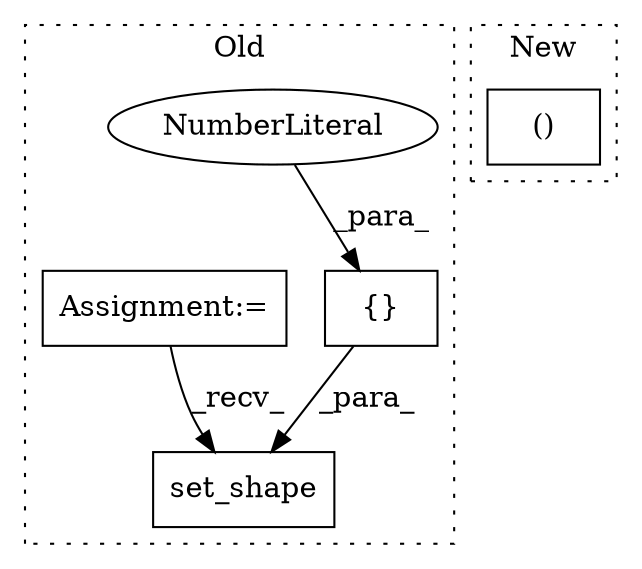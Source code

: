 digraph G {
subgraph cluster0 {
1 [label="set_shape" a="32" s="7252,7304" l="10,1" shape="box"];
3 [label="{}" a="4" s="7271,7303" l="1,1" shape="box"];
4 [label="NumberLiteral" a="34" s="7302" l="1" shape="ellipse"];
5 [label="Assignment:=" a="7" s="6996" l="1" shape="box"];
label = "Old";
style="dotted";
}
subgraph cluster1 {
2 [label="()" a="106" s="6302" l="25" shape="box"];
label = "New";
style="dotted";
}
3 -> 1 [label="_para_"];
4 -> 3 [label="_para_"];
5 -> 1 [label="_recv_"];
}